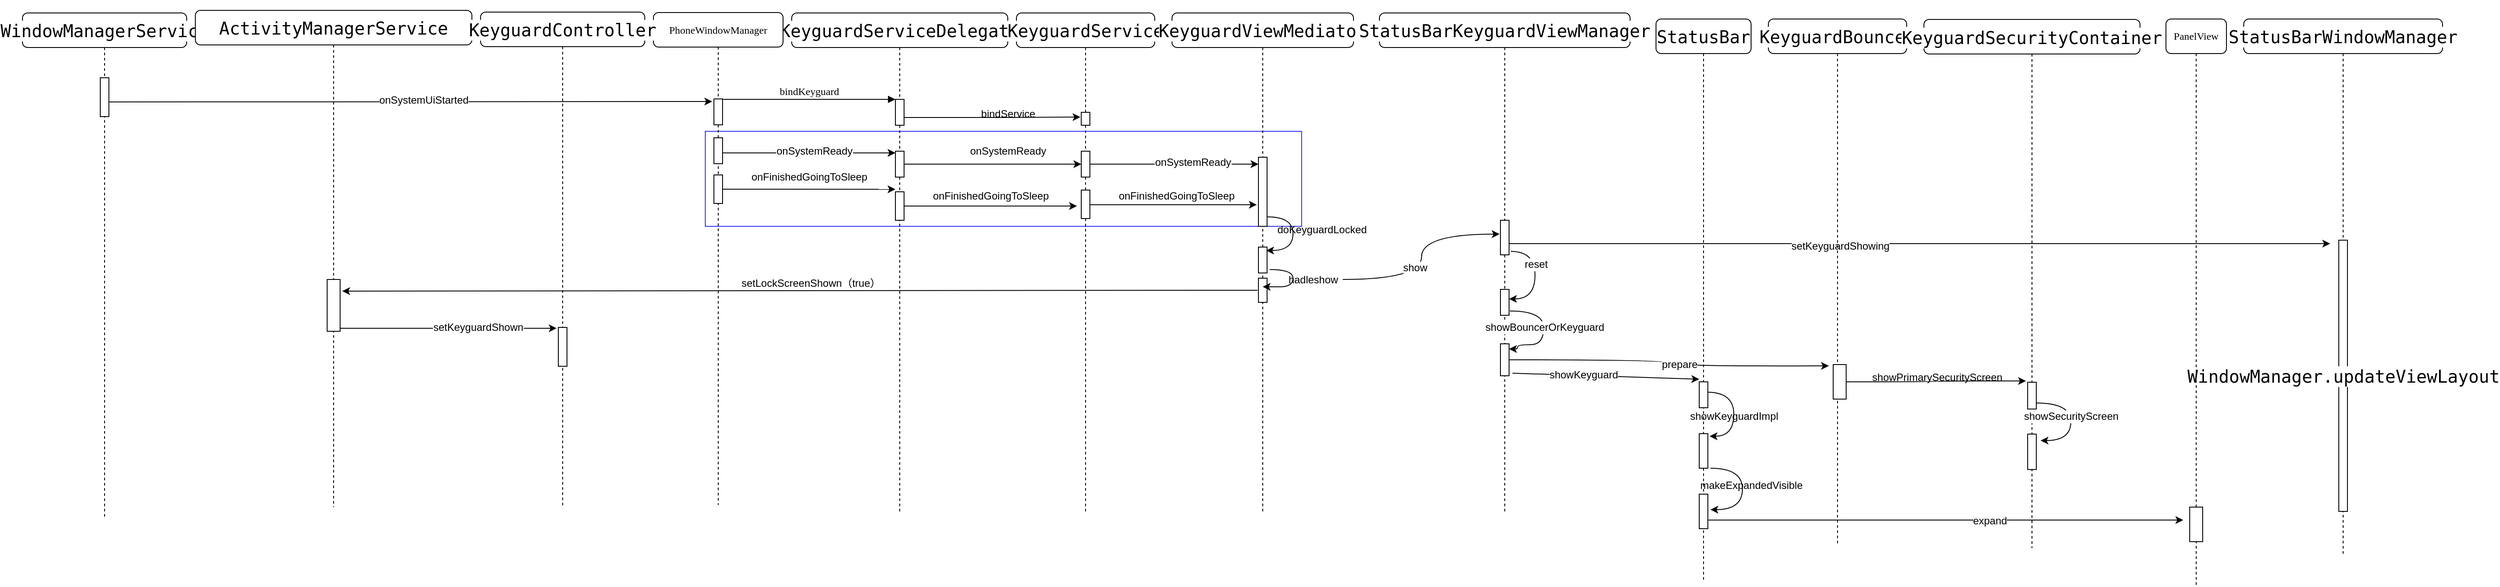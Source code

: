 <mxfile version="12.3.3" type="github" pages="1">
  <diagram name="Page-1" id="13e1069c-82ec-6db2-03f1-153e76fe0fe0">
    <mxGraphModel dx="2188" dy="551" grid="1" gridSize="10" guides="1" tooltips="1" connect="1" arrows="1" fold="1" page="1" pageScale="1" pageWidth="1100" pageHeight="850" background="#ffffff" math="0" shadow="0">
      <root>
        <mxCell id="0"/>
        <mxCell id="1" parent="0"/>
        <mxCell id="2iq9fQst8AqPEypmPXLH-124" value="" style="whiteSpace=wrap;html=1;shadow=0;strokeColor=#3333FF;" vertex="1" parent="1">
          <mxGeometry x="90" y="210" width="690" height="110" as="geometry"/>
        </mxCell>
        <mxCell id="7baba1c4bc27f4b0-2" value="&lt;pre style=&quot;background-color: rgb(255 , 255 , 255) ; font-size: 15pt&quot;&gt;KeyguardServiceDelegate&lt;/pre&gt;" style="shape=umlLifeline;perimeter=lifelinePerimeter;whiteSpace=wrap;html=1;container=1;collapsible=0;recursiveResize=0;outlineConnect=0;rounded=1;shadow=0;comic=0;labelBackgroundColor=none;strokeWidth=1;fontFamily=Verdana;fontSize=12;align=center;" parent="1" vertex="1">
          <mxGeometry x="190" y="73" width="250" height="580" as="geometry"/>
        </mxCell>
        <mxCell id="7baba1c4bc27f4b0-10" value="" style="html=1;points=[];perimeter=orthogonalPerimeter;rounded=0;shadow=0;comic=0;labelBackgroundColor=none;strokeWidth=1;fontFamily=Verdana;fontSize=12;align=center;" parent="7baba1c4bc27f4b0-2" vertex="1">
          <mxGeometry x="120" y="100" width="10" height="30" as="geometry"/>
        </mxCell>
        <mxCell id="2iq9fQst8AqPEypmPXLH-15" value="" style="html=1;points=[];perimeter=orthogonalPerimeter;" vertex="1" parent="7baba1c4bc27f4b0-2">
          <mxGeometry x="120" y="160" width="10" height="30" as="geometry"/>
        </mxCell>
        <mxCell id="2iq9fQst8AqPEypmPXLH-100" value="" style="html=1;points=[];perimeter=orthogonalPerimeter;" vertex="1" parent="7baba1c4bc27f4b0-2">
          <mxGeometry x="120" y="207" width="10" height="33" as="geometry"/>
        </mxCell>
        <mxCell id="7baba1c4bc27f4b0-8" value="PhoneWindowManager" style="shape=umlLifeline;perimeter=lifelinePerimeter;whiteSpace=wrap;html=1;container=1;collapsible=0;recursiveResize=0;outlineConnect=0;rounded=1;shadow=0;comic=0;labelBackgroundColor=none;strokeWidth=1;fontFamily=Verdana;fontSize=12;align=center;" parent="1" vertex="1">
          <mxGeometry x="30" y="72.5" width="150" height="570" as="geometry"/>
        </mxCell>
        <mxCell id="7baba1c4bc27f4b0-9" value="" style="html=1;points=[];perimeter=orthogonalPerimeter;rounded=0;shadow=0;comic=0;labelBackgroundColor=none;strokeWidth=1;fontFamily=Verdana;fontSize=12;align=center;" parent="7baba1c4bc27f4b0-8" vertex="1">
          <mxGeometry x="70" y="100" width="10" height="30" as="geometry"/>
        </mxCell>
        <mxCell id="2iq9fQst8AqPEypmPXLH-17" value="" style="html=1;points=[];perimeter=orthogonalPerimeter;" vertex="1" parent="7baba1c4bc27f4b0-8">
          <mxGeometry x="70" y="145" width="10" height="30" as="geometry"/>
        </mxCell>
        <mxCell id="2iq9fQst8AqPEypmPXLH-99" value="" style="html=1;points=[];perimeter=orthogonalPerimeter;" vertex="1" parent="7baba1c4bc27f4b0-8">
          <mxGeometry x="70" y="188" width="10" height="33" as="geometry"/>
        </mxCell>
        <mxCell id="7baba1c4bc27f4b0-11" value="bindKeyguard" style="html=1;verticalAlign=bottom;endArrow=block;entryX=0;entryY=0;labelBackgroundColor=none;fontFamily=Verdana;fontSize=12;edgeStyle=elbowEdgeStyle;elbow=vertical;" parent="1" source="7baba1c4bc27f4b0-9" target="7baba1c4bc27f4b0-10" edge="1">
          <mxGeometry relative="1" as="geometry">
            <mxPoint x="220" y="190" as="sourcePoint"/>
          </mxGeometry>
        </mxCell>
        <mxCell id="2iq9fQst8AqPEypmPXLH-1" value="&lt;pre style=&quot;background-color: rgb(255 , 255 , 255) ; font-size: 15pt&quot;&gt;&lt;pre style=&quot;font-size: 15pt&quot;&gt;KeyguardService&lt;/pre&gt;&lt;/pre&gt;" style="shape=umlLifeline;perimeter=lifelinePerimeter;whiteSpace=wrap;html=1;container=1;collapsible=0;recursiveResize=0;outlineConnect=0;rounded=1;shadow=0;comic=0;labelBackgroundColor=none;strokeWidth=1;fontFamily=Verdana;fontSize=12;align=center;" vertex="1" parent="1">
          <mxGeometry x="450" y="73" width="160" height="580" as="geometry"/>
        </mxCell>
        <mxCell id="2iq9fQst8AqPEypmPXLH-2" value="" style="html=1;points=[];perimeter=orthogonalPerimeter;rounded=0;shadow=0;comic=0;labelBackgroundColor=none;strokeWidth=1;fontFamily=Verdana;fontSize=12;align=center;" vertex="1" parent="2iq9fQst8AqPEypmPXLH-1">
          <mxGeometry x="75" y="115" width="10" height="15" as="geometry"/>
        </mxCell>
        <mxCell id="2iq9fQst8AqPEypmPXLH-20" value="" style="html=1;points=[];perimeter=orthogonalPerimeter;" vertex="1" parent="2iq9fQst8AqPEypmPXLH-1">
          <mxGeometry x="75" y="160" width="10" height="30" as="geometry"/>
        </mxCell>
        <mxCell id="2iq9fQst8AqPEypmPXLH-96" value="" style="html=1;points=[];perimeter=orthogonalPerimeter;" vertex="1" parent="2iq9fQst8AqPEypmPXLH-1">
          <mxGeometry x="75" y="205" width="10" height="33" as="geometry"/>
        </mxCell>
        <mxCell id="2iq9fQst8AqPEypmPXLH-7" value="bindService" style="text;html=1;align=center;verticalAlign=middle;resizable=0;points=[];;autosize=1;" vertex="1" parent="1">
          <mxGeometry x="400" y="180" width="80" height="20" as="geometry"/>
        </mxCell>
        <mxCell id="2iq9fQst8AqPEypmPXLH-8" value="&lt;pre style=&quot;background-color: rgb(255 , 255 , 255) ; font-size: 15pt&quot;&gt;&lt;pre style=&quot;font-size: 15pt&quot;&gt;KeyguardViewMediator&lt;/pre&gt;&lt;/pre&gt;" style="shape=umlLifeline;perimeter=lifelinePerimeter;whiteSpace=wrap;html=1;container=1;collapsible=0;recursiveResize=0;outlineConnect=0;rounded=1;shadow=0;comic=0;labelBackgroundColor=none;strokeWidth=1;fontFamily=Verdana;fontSize=12;align=center;" vertex="1" parent="1">
          <mxGeometry x="630" y="73" width="210" height="580" as="geometry"/>
        </mxCell>
        <mxCell id="2iq9fQst8AqPEypmPXLH-47" value="" style="html=1;points=[];perimeter=orthogonalPerimeter;" vertex="1" parent="2iq9fQst8AqPEypmPXLH-8">
          <mxGeometry x="100" y="271" width="10" height="30" as="geometry"/>
        </mxCell>
        <mxCell id="2iq9fQst8AqPEypmPXLH-113" value="" style="html=1;points=[];perimeter=orthogonalPerimeter;" vertex="1" parent="2iq9fQst8AqPEypmPXLH-8">
          <mxGeometry x="100" y="307" width="10" height="28" as="geometry"/>
        </mxCell>
        <mxCell id="2iq9fQst8AqPEypmPXLH-114" style="edgeStyle=orthogonalEdgeStyle;curved=1;rounded=0;orthogonalLoop=1;jettySize=auto;html=1;" edge="1" parent="2iq9fQst8AqPEypmPXLH-8">
          <mxGeometry relative="1" as="geometry">
            <mxPoint x="105" y="317" as="targetPoint"/>
            <mxPoint x="113" y="297" as="sourcePoint"/>
            <Array as="points">
              <mxPoint x="140" y="297"/>
              <mxPoint x="140" y="317"/>
              <mxPoint x="110" y="317"/>
            </Array>
          </mxGeometry>
        </mxCell>
        <mxCell id="2iq9fQst8AqPEypmPXLH-12" value="" style="edgeStyle=orthogonalEdgeStyle;rounded=0;orthogonalLoop=1;jettySize=auto;html=1;entryX=-0.1;entryY=0.367;entryDx=0;entryDy=0;entryPerimeter=0;" edge="1" parent="1" source="7baba1c4bc27f4b0-10" target="2iq9fQst8AqPEypmPXLH-2">
          <mxGeometry relative="1" as="geometry">
            <Array as="points">
              <mxPoint x="440" y="194"/>
              <mxPoint x="440" y="194"/>
            </Array>
          </mxGeometry>
        </mxCell>
        <mxCell id="2iq9fQst8AqPEypmPXLH-18" value="" style="edgeStyle=orthogonalEdgeStyle;rounded=0;orthogonalLoop=1;jettySize=auto;html=1;entryX=0;entryY=0.067;entryDx=0;entryDy=0;entryPerimeter=0;" edge="1" parent="1" source="2iq9fQst8AqPEypmPXLH-17" target="2iq9fQst8AqPEypmPXLH-15">
          <mxGeometry relative="1" as="geometry">
            <mxPoint x="305" y="242" as="targetPoint"/>
            <Array as="points">
              <mxPoint x="270" y="235"/>
              <mxPoint x="270" y="235"/>
            </Array>
          </mxGeometry>
        </mxCell>
        <mxCell id="2iq9fQst8AqPEypmPXLH-19" value="onSystemReady" style="text;html=1;align=center;verticalAlign=middle;resizable=0;points=[];;labelBackgroundColor=#ffffff;" vertex="1" connectable="0" parent="2iq9fQst8AqPEypmPXLH-18">
          <mxGeometry x="0.059" y="2" relative="1" as="geometry">
            <mxPoint as="offset"/>
          </mxGeometry>
        </mxCell>
        <mxCell id="2iq9fQst8AqPEypmPXLH-21" value="" style="edgeStyle=orthogonalEdgeStyle;rounded=0;orthogonalLoop=1;jettySize=auto;html=1;" edge="1" parent="1" source="2iq9fQst8AqPEypmPXLH-15" target="2iq9fQst8AqPEypmPXLH-20">
          <mxGeometry relative="1" as="geometry">
            <Array as="points">
              <mxPoint x="480" y="248"/>
              <mxPoint x="480" y="248"/>
            </Array>
          </mxGeometry>
        </mxCell>
        <mxCell id="2iq9fQst8AqPEypmPXLH-22" value="onSystemReady" style="text;html=1;align=center;verticalAlign=middle;resizable=0;points=[];;labelBackgroundColor=#ffffff;" vertex="1" connectable="0" parent="2iq9fQst8AqPEypmPXLH-21">
          <mxGeometry x="0.122" y="-3" relative="1" as="geometry">
            <mxPoint x="5" y="-18" as="offset"/>
          </mxGeometry>
        </mxCell>
        <mxCell id="2iq9fQst8AqPEypmPXLH-112" style="edgeStyle=orthogonalEdgeStyle;curved=1;rounded=0;orthogonalLoop=1;jettySize=auto;html=1;exitX=1;exitY=0.863;exitDx=0;exitDy=0;exitPerimeter=0;entryX=0.9;entryY=0.133;entryDx=0;entryDy=0;entryPerimeter=0;" edge="1" parent="1" source="2iq9fQst8AqPEypmPXLH-23" target="2iq9fQst8AqPEypmPXLH-47">
          <mxGeometry relative="1" as="geometry">
            <mxPoint x="750" y="360" as="targetPoint"/>
            <Array as="points">
              <mxPoint x="770" y="309"/>
              <mxPoint x="770" y="348"/>
            </Array>
          </mxGeometry>
        </mxCell>
        <mxCell id="2iq9fQst8AqPEypmPXLH-23" value="" style="html=1;points=[];perimeter=orthogonalPerimeter;" vertex="1" parent="1">
          <mxGeometry x="730" y="240" width="10" height="80" as="geometry"/>
        </mxCell>
        <mxCell id="2iq9fQst8AqPEypmPXLH-24" value="" style="edgeStyle=orthogonalEdgeStyle;rounded=0;orthogonalLoop=1;jettySize=auto;html=1;" edge="1" parent="1" source="2iq9fQst8AqPEypmPXLH-20" target="2iq9fQst8AqPEypmPXLH-23">
          <mxGeometry relative="1" as="geometry">
            <Array as="points">
              <mxPoint x="710" y="248"/>
              <mxPoint x="710" y="248"/>
            </Array>
          </mxGeometry>
        </mxCell>
        <mxCell id="2iq9fQst8AqPEypmPXLH-25" value="onSystemReady" style="text;html=1;align=center;verticalAlign=middle;resizable=0;points=[];;labelBackgroundColor=#ffffff;" vertex="1" connectable="0" parent="2iq9fQst8AqPEypmPXLH-24">
          <mxGeometry x="0.221" y="2" relative="1" as="geometry">
            <mxPoint as="offset"/>
          </mxGeometry>
        </mxCell>
        <mxCell id="2iq9fQst8AqPEypmPXLH-30" value="doKeyguardLocked" style="text;html=1;" vertex="1" parent="1">
          <mxGeometry x="750" y="310" width="125" height="30" as="geometry"/>
        </mxCell>
        <mxCell id="2iq9fQst8AqPEypmPXLH-31" value="&lt;pre style=&quot;background-color: rgb(255 , 255 , 255) ; font-size: 15pt&quot;&gt;&lt;pre style=&quot;font-size: 15pt&quot;&gt;StatusBarKeyguardViewManager&lt;/pre&gt;&lt;/pre&gt;" style="shape=umlLifeline;perimeter=lifelinePerimeter;whiteSpace=wrap;html=1;container=1;collapsible=0;recursiveResize=0;outlineConnect=0;rounded=1;shadow=0;comic=0;labelBackgroundColor=none;strokeWidth=1;fontFamily=Verdana;fontSize=12;align=center;" vertex="1" parent="1">
          <mxGeometry x="870" y="73" width="290" height="580" as="geometry"/>
        </mxCell>
        <mxCell id="2iq9fQst8AqPEypmPXLH-32" value="" style="html=1;points=[];perimeter=orthogonalPerimeter;" vertex="1" parent="2iq9fQst8AqPEypmPXLH-31">
          <mxGeometry x="140" y="240" width="10" height="40" as="geometry"/>
        </mxCell>
        <mxCell id="2iq9fQst8AqPEypmPXLH-58" value="" style="html=1;points=[];perimeter=orthogonalPerimeter;" vertex="1" parent="2iq9fQst8AqPEypmPXLH-31">
          <mxGeometry x="140" y="320" width="10" height="30" as="geometry"/>
        </mxCell>
        <mxCell id="2iq9fQst8AqPEypmPXLH-59" style="edgeStyle=orthogonalEdgeStyle;curved=1;rounded=0;orthogonalLoop=1;jettySize=auto;html=1;entryX=1;entryY=0.367;entryDx=0;entryDy=0;entryPerimeter=0;exitX=1.2;exitY=0.9;exitDx=0;exitDy=0;exitPerimeter=0;" edge="1" parent="2iq9fQst8AqPEypmPXLH-31" source="2iq9fQst8AqPEypmPXLH-32" target="2iq9fQst8AqPEypmPXLH-58">
          <mxGeometry relative="1" as="geometry">
            <mxPoint x="160" y="330" as="targetPoint"/>
            <Array as="points">
              <mxPoint x="180" y="276"/>
              <mxPoint x="180" y="331"/>
            </Array>
          </mxGeometry>
        </mxCell>
        <mxCell id="2iq9fQst8AqPEypmPXLH-60" value="reset" style="text;html=1;align=center;verticalAlign=middle;resizable=0;points=[];;labelBackgroundColor=#ffffff;" vertex="1" connectable="0" parent="2iq9fQst8AqPEypmPXLH-59">
          <mxGeometry x="-0.504" y="-15" relative="1" as="geometry">
            <mxPoint x="16" y="15" as="offset"/>
          </mxGeometry>
        </mxCell>
        <mxCell id="2iq9fQst8AqPEypmPXLH-63" value="" style="html=1;points=[];perimeter=orthogonalPerimeter;" vertex="1" parent="2iq9fQst8AqPEypmPXLH-31">
          <mxGeometry x="140" y="383" width="10" height="37" as="geometry"/>
        </mxCell>
        <mxCell id="2iq9fQst8AqPEypmPXLH-64" style="edgeStyle=orthogonalEdgeStyle;curved=1;rounded=0;orthogonalLoop=1;jettySize=auto;html=1;exitX=1.1;exitY=0.833;exitDx=0;exitDy=0;exitPerimeter=0;" edge="1" parent="2iq9fQst8AqPEypmPXLH-31" source="2iq9fQst8AqPEypmPXLH-58">
          <mxGeometry relative="1" as="geometry">
            <mxPoint x="150" y="389" as="targetPoint"/>
            <mxPoint x="166" y="336.5" as="sourcePoint"/>
            <Array as="points">
              <mxPoint x="190" y="345"/>
              <mxPoint x="190" y="384"/>
              <mxPoint x="160" y="384"/>
              <mxPoint x="160" y="389"/>
            </Array>
          </mxGeometry>
        </mxCell>
        <mxCell id="2iq9fQst8AqPEypmPXLH-65" value="showBouncerOrKeyguard" style="text;html=1;align=center;verticalAlign=middle;resizable=0;points=[];;labelBackgroundColor=#ffffff;" vertex="1" connectable="0" parent="2iq9fQst8AqPEypmPXLH-64">
          <mxGeometry x="-0.538" y="-6" relative="1" as="geometry">
            <mxPoint x="11" y="13" as="offset"/>
          </mxGeometry>
        </mxCell>
        <mxCell id="2iq9fQst8AqPEypmPXLH-36" value="&lt;pre style=&quot;background-color: rgb(255 , 255 , 255) ; font-size: 15pt&quot;&gt;&lt;pre style=&quot;font-size: 15pt&quot;&gt;StatusBarWindowManager&lt;/pre&gt;&lt;/pre&gt;" style="shape=umlLifeline;perimeter=lifelinePerimeter;whiteSpace=wrap;html=1;container=1;collapsible=0;recursiveResize=0;outlineConnect=0;rounded=1;shadow=0;comic=0;labelBackgroundColor=none;strokeWidth=1;fontFamily=Verdana;fontSize=12;align=center;" vertex="1" parent="1">
          <mxGeometry x="1870" y="80" width="230" height="620" as="geometry"/>
        </mxCell>
        <mxCell id="2iq9fQst8AqPEypmPXLH-37" value="&lt;pre style=&quot;background-color: rgb(255 , 255 , 255) ; font-size: 15pt&quot;&gt;&lt;pre style=&quot;font-size: 15pt&quot;&gt;WindowManager.updateViewLayout&lt;/pre&gt;&lt;/pre&gt;" style="html=1;points=[];perimeter=orthogonalPerimeter;" vertex="1" parent="2iq9fQst8AqPEypmPXLH-36">
          <mxGeometry x="110" y="256" width="10" height="314" as="geometry"/>
        </mxCell>
        <mxCell id="2iq9fQst8AqPEypmPXLH-39" value="&lt;pre style=&quot;background-color: rgb(255 , 255 , 255) ; font-size: 15pt&quot;&gt;&lt;pre style=&quot;font-size: 15pt&quot;&gt;WindowManagerService&lt;/pre&gt;&lt;/pre&gt;" style="shape=umlLifeline;perimeter=lifelinePerimeter;whiteSpace=wrap;html=1;container=1;collapsible=0;recursiveResize=0;outlineConnect=0;rounded=1;shadow=0;comic=0;labelBackgroundColor=none;strokeWidth=1;fontFamily=Verdana;fontSize=12;align=center;" vertex="1" parent="1">
          <mxGeometry x="-700" y="73" width="190" height="583" as="geometry"/>
        </mxCell>
        <mxCell id="2iq9fQst8AqPEypmPXLH-43" value="" style="html=1;points=[];perimeter=orthogonalPerimeter;" vertex="1" parent="2iq9fQst8AqPEypmPXLH-39">
          <mxGeometry x="90" y="75" width="10" height="45" as="geometry"/>
        </mxCell>
        <mxCell id="2iq9fQst8AqPEypmPXLH-41" value="&lt;pre style=&quot;background-color: rgb(255 , 255 , 255) ; font-size: 15pt&quot;&gt;&lt;pre style=&quot;font-size: 15pt&quot;&gt;ActivityManagerService&lt;/pre&gt;&lt;/pre&gt;" style="shape=umlLifeline;perimeter=lifelinePerimeter;whiteSpace=wrap;html=1;container=1;collapsible=0;recursiveResize=0;outlineConnect=0;rounded=1;shadow=0;comic=0;labelBackgroundColor=none;strokeWidth=1;fontFamily=Verdana;fontSize=12;align=center;" vertex="1" parent="1">
          <mxGeometry x="-500" y="70" width="320" height="575" as="geometry"/>
        </mxCell>
        <mxCell id="2iq9fQst8AqPEypmPXLH-52" value="" style="html=1;points=[];perimeter=orthogonalPerimeter;" vertex="1" parent="2iq9fQst8AqPEypmPXLH-41">
          <mxGeometry x="152.5" y="311.5" width="15" height="60" as="geometry"/>
        </mxCell>
        <mxCell id="2iq9fQst8AqPEypmPXLH-42" value="&lt;pre style=&quot;background-color: rgb(255 , 255 , 255) ; font-size: 15pt&quot;&gt;&lt;pre style=&quot;font-size: 15pt&quot;&gt;&lt;pre style=&quot;font-size: 15pt&quot;&gt;KeyguardController&lt;/pre&gt;&lt;/pre&gt;&lt;/pre&gt;" style="shape=umlLifeline;perimeter=lifelinePerimeter;whiteSpace=wrap;html=1;container=1;collapsible=0;recursiveResize=0;outlineConnect=0;rounded=1;shadow=0;comic=0;labelBackgroundColor=none;strokeWidth=1;fontFamily=Verdana;fontSize=12;align=center;" vertex="1" parent="1">
          <mxGeometry x="-170" y="72" width="190" height="573" as="geometry"/>
        </mxCell>
        <mxCell id="2iq9fQst8AqPEypmPXLH-55" value="" style="html=1;points=[];perimeter=orthogonalPerimeter;" vertex="1" parent="2iq9fQst8AqPEypmPXLH-42">
          <mxGeometry x="90" y="365" width="10" height="45" as="geometry"/>
        </mxCell>
        <mxCell id="2iq9fQst8AqPEypmPXLH-44" style="edgeStyle=orthogonalEdgeStyle;curved=1;rounded=0;orthogonalLoop=1;jettySize=auto;html=1;entryX=-0.2;entryY=0.1;entryDx=0;entryDy=0;entryPerimeter=0;" edge="1" parent="1" source="2iq9fQst8AqPEypmPXLH-43" target="7baba1c4bc27f4b0-9">
          <mxGeometry relative="1" as="geometry">
            <Array as="points">
              <mxPoint x="-550" y="176"/>
              <mxPoint x="-550" y="176"/>
            </Array>
          </mxGeometry>
        </mxCell>
        <mxCell id="2iq9fQst8AqPEypmPXLH-45" value="&lt;pre style=&quot;font-size: 15pt&quot;&gt;&lt;br&gt;&lt;/pre&gt;" style="text;html=1;align=center;verticalAlign=middle;resizable=0;points=[];;labelBackgroundColor=#ffffff;" vertex="1" connectable="0" parent="2iq9fQst8AqPEypmPXLH-44">
          <mxGeometry x="0.238" y="-2" relative="1" as="geometry">
            <mxPoint as="offset"/>
          </mxGeometry>
        </mxCell>
        <mxCell id="2iq9fQst8AqPEypmPXLH-46" value="onSystemUiStarted" style="text;html=1;align=center;verticalAlign=middle;resizable=0;points=[];;labelBackgroundColor=#ffffff;" vertex="1" connectable="0" parent="2iq9fQst8AqPEypmPXLH-44">
          <mxGeometry x="0.043" y="2" relative="1" as="geometry">
            <mxPoint as="offset"/>
          </mxGeometry>
        </mxCell>
        <mxCell id="2iq9fQst8AqPEypmPXLH-53" style="edgeStyle=orthogonalEdgeStyle;curved=1;rounded=0;orthogonalLoop=1;jettySize=auto;html=1;exitX=-0.1;exitY=0.5;exitDx=0;exitDy=0;exitPerimeter=0;" edge="1" parent="1" source="2iq9fQst8AqPEypmPXLH-113">
          <mxGeometry relative="1" as="geometry">
            <mxPoint x="-330" y="395" as="targetPoint"/>
            <mxPoint x="720" y="395" as="sourcePoint"/>
            <Array as="points">
              <mxPoint x="729" y="395"/>
            </Array>
          </mxGeometry>
        </mxCell>
        <mxCell id="2iq9fQst8AqPEypmPXLH-54" value="setLockScreenShown（true）" style="text;html=1;" vertex="1" parent="1">
          <mxGeometry x="130" y="371.5" width="140" height="30" as="geometry"/>
        </mxCell>
        <mxCell id="2iq9fQst8AqPEypmPXLH-56" style="edgeStyle=none;rounded=0;orthogonalLoop=1;jettySize=auto;html=1;entryX=-0.2;entryY=0.022;entryDx=0;entryDy=0;entryPerimeter=0;" edge="1" parent="1" source="2iq9fQst8AqPEypmPXLH-52" target="2iq9fQst8AqPEypmPXLH-55">
          <mxGeometry relative="1" as="geometry"/>
        </mxCell>
        <mxCell id="2iq9fQst8AqPEypmPXLH-57" value="setKeyguardShown" style="text;html=1;align=center;verticalAlign=middle;resizable=0;points=[];;labelBackgroundColor=#ffffff;" vertex="1" connectable="0" parent="2iq9fQst8AqPEypmPXLH-56">
          <mxGeometry x="0.273" y="1" relative="1" as="geometry">
            <mxPoint as="offset"/>
          </mxGeometry>
        </mxCell>
        <mxCell id="2iq9fQst8AqPEypmPXLH-61" value="&lt;pre style=&quot;background-color: rgb(255 , 255 , 255) ; font-size: 15pt&quot;&gt;&lt;pre style=&quot;font-size: 15pt&quot;&gt;StatusBar&lt;/pre&gt;&lt;/pre&gt;" style="shape=umlLifeline;perimeter=lifelinePerimeter;whiteSpace=wrap;html=1;container=1;collapsible=0;recursiveResize=0;outlineConnect=0;rounded=1;shadow=0;comic=0;labelBackgroundColor=none;strokeWidth=1;fontFamily=Verdana;fontSize=12;align=center;" vertex="1" parent="1">
          <mxGeometry x="1190" y="80" width="110" height="650" as="geometry"/>
        </mxCell>
        <mxCell id="2iq9fQst8AqPEypmPXLH-72" style="edgeStyle=orthogonalEdgeStyle;curved=1;rounded=0;orthogonalLoop=1;jettySize=auto;html=1;entryX=1.2;entryY=0.075;entryDx=0;entryDy=0;entryPerimeter=0;exitX=0.9;exitY=0.4;exitDx=0;exitDy=0;exitPerimeter=0;" edge="1" parent="2iq9fQst8AqPEypmPXLH-61" source="2iq9fQst8AqPEypmPXLH-62" target="2iq9fQst8AqPEypmPXLH-71">
          <mxGeometry relative="1" as="geometry">
            <Array as="points">
              <mxPoint x="90" y="432"/>
              <mxPoint x="90" y="483"/>
            </Array>
          </mxGeometry>
        </mxCell>
        <mxCell id="2iq9fQst8AqPEypmPXLH-62" value="" style="html=1;points=[];perimeter=orthogonalPerimeter;" vertex="1" parent="2iq9fQst8AqPEypmPXLH-61">
          <mxGeometry x="50" y="420" width="10" height="30" as="geometry"/>
        </mxCell>
        <mxCell id="2iq9fQst8AqPEypmPXLH-129" style="edgeStyle=orthogonalEdgeStyle;curved=1;rounded=0;orthogonalLoop=1;jettySize=auto;html=1;entryX=1.3;entryY=0.45;entryDx=0;entryDy=0;entryPerimeter=0;" edge="1" parent="2iq9fQst8AqPEypmPXLH-61" target="2iq9fQst8AqPEypmPXLH-128">
          <mxGeometry relative="1" as="geometry">
            <mxPoint x="63" y="520" as="sourcePoint"/>
            <Array as="points">
              <mxPoint x="100" y="520"/>
              <mxPoint x="100" y="568"/>
            </Array>
          </mxGeometry>
        </mxCell>
        <mxCell id="2iq9fQst8AqPEypmPXLH-71" value="" style="html=1;points=[];perimeter=orthogonalPerimeter;" vertex="1" parent="2iq9fQst8AqPEypmPXLH-61">
          <mxGeometry x="50" y="480" width="10" height="40" as="geometry"/>
        </mxCell>
        <mxCell id="2iq9fQst8AqPEypmPXLH-128" value="" style="html=1;points=[];perimeter=orthogonalPerimeter;shadow=0;strokeColor=#000000;" vertex="1" parent="2iq9fQst8AqPEypmPXLH-61">
          <mxGeometry x="50" y="550" width="10" height="40" as="geometry"/>
        </mxCell>
        <mxCell id="2iq9fQst8AqPEypmPXLH-67" style="edgeStyle=none;rounded=0;orthogonalLoop=1;jettySize=auto;html=1;exitX=1.4;exitY=0.919;exitDx=0;exitDy=0;exitPerimeter=0;" edge="1" parent="1" source="2iq9fQst8AqPEypmPXLH-63">
          <mxGeometry relative="1" as="geometry">
            <mxPoint x="1240" y="497" as="targetPoint"/>
            <Array as="points"/>
          </mxGeometry>
        </mxCell>
        <mxCell id="2iq9fQst8AqPEypmPXLH-68" value="showKeyguard" style="text;html=1;align=center;verticalAlign=middle;resizable=0;points=[];;labelBackgroundColor=#ffffff;" vertex="1" connectable="0" parent="2iq9fQst8AqPEypmPXLH-67">
          <mxGeometry x="-0.241" y="1" relative="1" as="geometry">
            <mxPoint as="offset"/>
          </mxGeometry>
        </mxCell>
        <mxCell id="2iq9fQst8AqPEypmPXLH-69" style="edgeStyle=none;rounded=0;orthogonalLoop=1;jettySize=auto;html=1;" edge="1" parent="1" source="2iq9fQst8AqPEypmPXLH-32">
          <mxGeometry relative="1" as="geometry">
            <mxPoint x="1970" y="340" as="targetPoint"/>
          </mxGeometry>
        </mxCell>
        <mxCell id="2iq9fQst8AqPEypmPXLH-70" value="setKeyguardShowing" style="text;html=1;align=center;verticalAlign=middle;resizable=0;points=[];;labelBackgroundColor=#ffffff;" vertex="1" connectable="0" parent="2iq9fQst8AqPEypmPXLH-69">
          <mxGeometry x="-0.195" y="-3" relative="1" as="geometry">
            <mxPoint as="offset"/>
          </mxGeometry>
        </mxCell>
        <mxCell id="2iq9fQst8AqPEypmPXLH-73" value="showKeyguardImpl" style="text;html=1;align=center;verticalAlign=middle;resizable=0;points=[];;autosize=1;" vertex="1" parent="1">
          <mxGeometry x="1220" y="530" width="120" height="20" as="geometry"/>
        </mxCell>
        <mxCell id="2iq9fQst8AqPEypmPXLH-75" value="&lt;pre style=&quot;background-color: rgb(255 , 255 , 255) ; font-size: 15pt&quot;&gt;&lt;pre style=&quot;font-size: 15pt&quot;&gt;KeyguardBouncer&lt;/pre&gt;&lt;/pre&gt;" style="shape=umlLifeline;perimeter=lifelinePerimeter;whiteSpace=wrap;html=1;container=1;collapsible=0;recursiveResize=0;outlineConnect=0;rounded=1;shadow=0;comic=0;labelBackgroundColor=none;strokeWidth=1;fontFamily=Verdana;fontSize=12;align=center;" vertex="1" parent="1">
          <mxGeometry x="1320" y="80" width="160" height="610" as="geometry"/>
        </mxCell>
        <mxCell id="2iq9fQst8AqPEypmPXLH-80" value="" style="html=1;points=[];perimeter=orthogonalPerimeter;" vertex="1" parent="2iq9fQst8AqPEypmPXLH-75">
          <mxGeometry x="75" y="400" width="15" height="40" as="geometry"/>
        </mxCell>
        <mxCell id="2iq9fQst8AqPEypmPXLH-79" value="&lt;pre style=&quot;background-color: rgb(255 , 255 , 255) ; font-size: 15pt&quot;&gt;&lt;pre style=&quot;font-size: 15pt&quot;&gt;KeyguardSecurityContainer&lt;/pre&gt;&lt;/pre&gt;" style="shape=umlLifeline;perimeter=lifelinePerimeter;whiteSpace=wrap;html=1;container=1;collapsible=0;recursiveResize=0;outlineConnect=0;rounded=1;shadow=0;comic=0;labelBackgroundColor=none;strokeWidth=1;fontFamily=Verdana;fontSize=12;align=center;" vertex="1" parent="1">
          <mxGeometry x="1500" y="80.5" width="250" height="612" as="geometry"/>
        </mxCell>
        <mxCell id="2iq9fQst8AqPEypmPXLH-83" value="" style="html=1;points=[];perimeter=orthogonalPerimeter;" vertex="1" parent="2iq9fQst8AqPEypmPXLH-79">
          <mxGeometry x="120" y="420" width="10" height="31" as="geometry"/>
        </mxCell>
        <mxCell id="2iq9fQst8AqPEypmPXLH-90" value="" style="html=1;points=[];perimeter=orthogonalPerimeter;" vertex="1" parent="2iq9fQst8AqPEypmPXLH-79">
          <mxGeometry x="120" y="480" width="10" height="41" as="geometry"/>
        </mxCell>
        <mxCell id="2iq9fQst8AqPEypmPXLH-94" style="edgeStyle=orthogonalEdgeStyle;curved=1;rounded=0;orthogonalLoop=1;jettySize=auto;html=1;entryX=1.5;entryY=0.183;entryDx=0;entryDy=0;entryPerimeter=0;" edge="1" parent="2iq9fQst8AqPEypmPXLH-79" source="2iq9fQst8AqPEypmPXLH-83" target="2iq9fQst8AqPEypmPXLH-90">
          <mxGeometry relative="1" as="geometry">
            <mxPoint x="140" y="489.5" as="targetPoint"/>
            <mxPoint x="180" y="435.5" as="sourcePoint"/>
            <Array as="points">
              <mxPoint x="170" y="444"/>
              <mxPoint x="170" y="488"/>
            </Array>
          </mxGeometry>
        </mxCell>
        <mxCell id="2iq9fQst8AqPEypmPXLH-95" value="showSecurityScreen" style="text;html=1;align=center;verticalAlign=middle;resizable=0;points=[];;labelBackgroundColor=#ffffff;" vertex="1" connectable="0" parent="2iq9fQst8AqPEypmPXLH-94">
          <mxGeometry x="-0.395" y="-8" relative="1" as="geometry">
            <mxPoint x="4" y="7" as="offset"/>
          </mxGeometry>
        </mxCell>
        <mxCell id="2iq9fQst8AqPEypmPXLH-81" style="edgeStyle=orthogonalEdgeStyle;curved=1;rounded=0;orthogonalLoop=1;jettySize=auto;html=1;" edge="1" parent="1" source="2iq9fQst8AqPEypmPXLH-63">
          <mxGeometry relative="1" as="geometry">
            <mxPoint x="1390" y="481.5" as="targetPoint"/>
          </mxGeometry>
        </mxCell>
        <mxCell id="2iq9fQst8AqPEypmPXLH-82" value="prepare" style="text;html=1;align=center;verticalAlign=middle;resizable=0;points=[];;labelBackgroundColor=#ffffff;" vertex="1" connectable="0" parent="2iq9fQst8AqPEypmPXLH-81">
          <mxGeometry x="0.081" y="3" relative="1" as="geometry">
            <mxPoint y="1" as="offset"/>
          </mxGeometry>
        </mxCell>
        <mxCell id="2iq9fQst8AqPEypmPXLH-85" value="showPrimarySecurityScreen" style="text;html=1;align=center;verticalAlign=middle;resizable=0;points=[];;autosize=1;" vertex="1" parent="1">
          <mxGeometry x="1430" y="485" width="170" height="20" as="geometry"/>
        </mxCell>
        <mxCell id="2iq9fQst8AqPEypmPXLH-89" style="edgeStyle=orthogonalEdgeStyle;curved=1;rounded=0;orthogonalLoop=1;jettySize=auto;html=1;entryX=-0.2;entryY=-0.048;entryDx=0;entryDy=0;entryPerimeter=0;" edge="1" parent="1" source="2iq9fQst8AqPEypmPXLH-80" target="2iq9fQst8AqPEypmPXLH-83">
          <mxGeometry relative="1" as="geometry">
            <mxPoint x="1610" y="501" as="targetPoint"/>
          </mxGeometry>
        </mxCell>
        <mxCell id="2iq9fQst8AqPEypmPXLH-101" style="edgeStyle=orthogonalEdgeStyle;curved=1;rounded=0;orthogonalLoop=1;jettySize=auto;html=1;entryX=0.48;entryY=0.352;entryDx=0;entryDy=0;entryPerimeter=0;" edge="1" parent="1" source="2iq9fQst8AqPEypmPXLH-99" target="7baba1c4bc27f4b0-2">
          <mxGeometry relative="1" as="geometry"/>
        </mxCell>
        <mxCell id="2iq9fQst8AqPEypmPXLH-103" value="onFinishedGoingToSleep" style="text;html=1;align=center;verticalAlign=middle;resizable=0;points=[];;labelBackgroundColor=#ffffff;" vertex="1" connectable="0" parent="2iq9fQst8AqPEypmPXLH-101">
          <mxGeometry x="-0.23" y="1" relative="1" as="geometry">
            <mxPoint x="23" y="-13" as="offset"/>
          </mxGeometry>
        </mxCell>
        <mxCell id="2iq9fQst8AqPEypmPXLH-102" style="edgeStyle=orthogonalEdgeStyle;curved=1;rounded=0;orthogonalLoop=1;jettySize=auto;html=1;" edge="1" parent="1" source="2iq9fQst8AqPEypmPXLH-100">
          <mxGeometry relative="1" as="geometry">
            <mxPoint x="520" y="296.5" as="targetPoint"/>
          </mxGeometry>
        </mxCell>
        <mxCell id="2iq9fQst8AqPEypmPXLH-104" value="&lt;span style=&quot;background-color: rgb(255 , 255 , 255)&quot;&gt;onFinishedGoingToSleep&lt;/span&gt;" style="text;html=1;align=center;verticalAlign=middle;resizable=0;points=[];;autosize=1;" vertex="1" parent="1">
          <mxGeometry x="345" y="275" width="150" height="20" as="geometry"/>
        </mxCell>
        <mxCell id="2iq9fQst8AqPEypmPXLH-105" style="edgeStyle=orthogonalEdgeStyle;curved=1;rounded=0;orthogonalLoop=1;jettySize=auto;html=1;" edge="1" parent="1" source="2iq9fQst8AqPEypmPXLH-96">
          <mxGeometry relative="1" as="geometry">
            <mxPoint x="728" y="295" as="targetPoint"/>
            <Array as="points">
              <mxPoint x="728" y="295"/>
            </Array>
          </mxGeometry>
        </mxCell>
        <mxCell id="2iq9fQst8AqPEypmPXLH-106" value="&lt;span style=&quot;background-color: rgb(255 , 255 , 255)&quot;&gt;onFinishedGoingToSleep&lt;/span&gt;" style="text;html=1;align=center;verticalAlign=middle;resizable=0;points=[];;autosize=1;" vertex="1" parent="1">
          <mxGeometry x="560" y="275" width="150" height="20" as="geometry"/>
        </mxCell>
        <mxCell id="2iq9fQst8AqPEypmPXLH-116" style="edgeStyle=orthogonalEdgeStyle;curved=1;rounded=0;orthogonalLoop=1;jettySize=auto;html=1;entryX=-0.1;entryY=0.4;entryDx=0;entryDy=0;entryPerimeter=0;" edge="1" parent="1" source="2iq9fQst8AqPEypmPXLH-115" target="2iq9fQst8AqPEypmPXLH-32">
          <mxGeometry relative="1" as="geometry">
            <mxPoint x="1000" y="320" as="targetPoint"/>
          </mxGeometry>
        </mxCell>
        <mxCell id="2iq9fQst8AqPEypmPXLH-117" value="show" style="text;html=1;align=center;verticalAlign=middle;resizable=0;points=[];;labelBackgroundColor=#ffffff;" vertex="1" connectable="0" parent="2iq9fQst8AqPEypmPXLH-116">
          <mxGeometry x="-0.288" y="14" relative="1" as="geometry">
            <mxPoint as="offset"/>
          </mxGeometry>
        </mxCell>
        <mxCell id="2iq9fQst8AqPEypmPXLH-115" value="hadleshow" style="text;html=1;align=center;verticalAlign=middle;resizable=0;points=[];;autosize=1;" vertex="1" parent="1">
          <mxGeometry x="757.5" y="371.5" width="70" height="20" as="geometry"/>
        </mxCell>
        <mxCell id="2iq9fQst8AqPEypmPXLH-130" value="makeExpandedVisible" style="text;html=1;align=center;verticalAlign=middle;resizable=0;points=[];;autosize=1;" vertex="1" parent="1">
          <mxGeometry x="1235" y="610" width="130" height="20" as="geometry"/>
        </mxCell>
        <mxCell id="2iq9fQst8AqPEypmPXLH-131" value="PanelView" style="shape=umlLifeline;perimeter=lifelinePerimeter;whiteSpace=wrap;html=1;container=1;collapsible=0;recursiveResize=0;outlineConnect=0;rounded=1;shadow=0;comic=0;labelBackgroundColor=none;strokeWidth=1;fontFamily=Verdana;fontSize=12;align=center;" vertex="1" parent="1">
          <mxGeometry x="1780" y="80" width="70" height="656" as="geometry"/>
        </mxCell>
        <mxCell id="2iq9fQst8AqPEypmPXLH-136" value="" style="html=1;points=[];perimeter=orthogonalPerimeter;" vertex="1" parent="2iq9fQst8AqPEypmPXLH-131">
          <mxGeometry x="27.5" y="565" width="15" height="40" as="geometry"/>
        </mxCell>
        <mxCell id="2iq9fQst8AqPEypmPXLH-133" style="edgeStyle=orthogonalEdgeStyle;curved=1;rounded=0;orthogonalLoop=1;jettySize=auto;html=1;exitX=1;exitY=0.75;exitDx=0;exitDy=0;exitPerimeter=0;" edge="1" parent="1" source="2iq9fQst8AqPEypmPXLH-128">
          <mxGeometry relative="1" as="geometry">
            <mxPoint x="1800" y="660" as="targetPoint"/>
          </mxGeometry>
        </mxCell>
        <mxCell id="2iq9fQst8AqPEypmPXLH-137" value="expand" style="text;html=1;align=center;verticalAlign=middle;resizable=0;points=[];;labelBackgroundColor=#ffffff;" vertex="1" connectable="0" parent="2iq9fQst8AqPEypmPXLH-133">
          <mxGeometry x="0.185" relative="1" as="geometry">
            <mxPoint as="offset"/>
          </mxGeometry>
        </mxCell>
      </root>
    </mxGraphModel>
  </diagram>
</mxfile>
